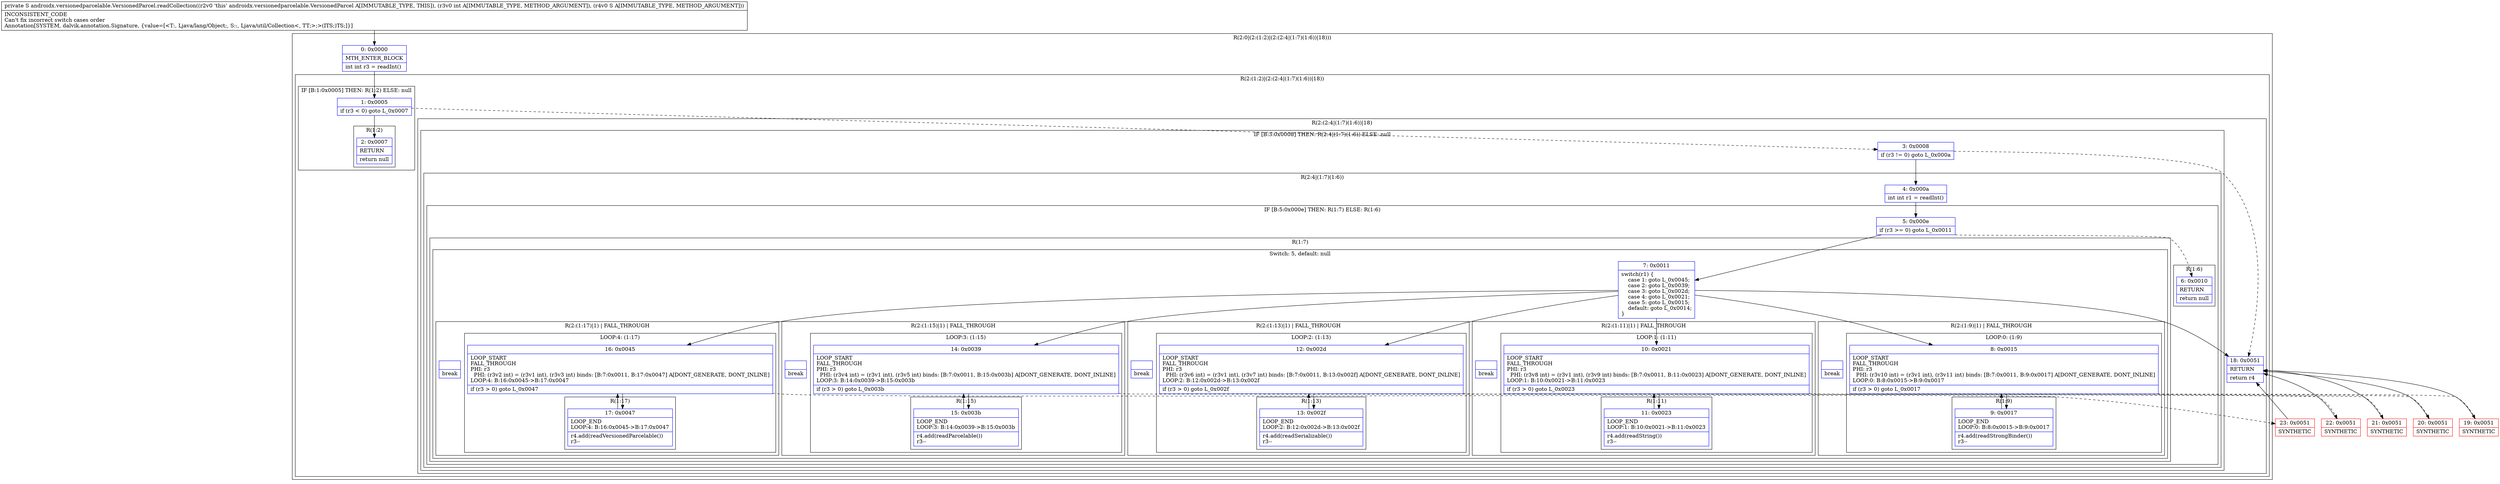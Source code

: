digraph "CFG forandroidx.versionedparcelable.VersionedParcel.readCollection(ILjava\/util\/Collection;)Ljava\/util\/Collection;" {
subgraph cluster_Region_1607873060 {
label = "R(2:0|(2:(1:2)|(2:(2:4|(1:7)(1:6))|18)))";
node [shape=record,color=blue];
Node_0 [shape=record,label="{0\:\ 0x0000|MTH_ENTER_BLOCK\l|int int r3 = readInt()\l}"];
subgraph cluster_Region_1963030633 {
label = "R(2:(1:2)|(2:(2:4|(1:7)(1:6))|18))";
node [shape=record,color=blue];
subgraph cluster_IfRegion_1423040454 {
label = "IF [B:1:0x0005] THEN: R(1:2) ELSE: null";
node [shape=record,color=blue];
Node_1 [shape=record,label="{1\:\ 0x0005|if (r3 \< 0) goto L_0x0007\l}"];
subgraph cluster_Region_59451539 {
label = "R(1:2)";
node [shape=record,color=blue];
Node_2 [shape=record,label="{2\:\ 0x0007|RETURN\l|return null\l}"];
}
}
subgraph cluster_Region_494783947 {
label = "R(2:(2:4|(1:7)(1:6))|18)";
node [shape=record,color=blue];
subgraph cluster_IfRegion_805579629 {
label = "IF [B:3:0x0008] THEN: R(2:4|(1:7)(1:6)) ELSE: null";
node [shape=record,color=blue];
Node_3 [shape=record,label="{3\:\ 0x0008|if (r3 != 0) goto L_0x000a\l}"];
subgraph cluster_Region_398312535 {
label = "R(2:4|(1:7)(1:6))";
node [shape=record,color=blue];
Node_4 [shape=record,label="{4\:\ 0x000a|int int r1 = readInt()\l}"];
subgraph cluster_IfRegion_1893788140 {
label = "IF [B:5:0x000e] THEN: R(1:7) ELSE: R(1:6)";
node [shape=record,color=blue];
Node_5 [shape=record,label="{5\:\ 0x000e|if (r3 \>= 0) goto L_0x0011\l}"];
subgraph cluster_Region_1309589713 {
label = "R(1:7)";
node [shape=record,color=blue];
subgraph cluster_SwitchRegion_1364535922 {
label = "Switch: 5, default: null";
node [shape=record,color=blue];
Node_7 [shape=record,label="{7\:\ 0x0011|switch(r1) \{\l    case 1: goto L_0x0045;\l    case 2: goto L_0x0039;\l    case 3: goto L_0x002d;\l    case 4: goto L_0x0021;\l    case 5: goto L_0x0015;\l    default: goto L_0x0014;\l\}\l}"];
subgraph cluster_Region_808598345 {
label = "R(2:(1:17)|1) | FALL_THROUGH\l";
node [shape=record,color=blue];
subgraph cluster_LoopRegion_1593939417 {
label = "LOOP:4: (1:17)";
node [shape=record,color=blue];
Node_16 [shape=record,label="{16\:\ 0x0045|LOOP_START\lFALL_THROUGH\lPHI: r3 \l  PHI: (r3v2 int) = (r3v1 int), (r3v3 int) binds: [B:7:0x0011, B:17:0x0047] A[DONT_GENERATE, DONT_INLINE]\lLOOP:4: B:16:0x0045\-\>B:17:0x0047\l|if (r3 \> 0) goto L_0x0047\l}"];
subgraph cluster_Region_1585433282 {
label = "R(1:17)";
node [shape=record,color=blue];
Node_17 [shape=record,label="{17\:\ 0x0047|LOOP_END\lLOOP:4: B:16:0x0045\-\>B:17:0x0047\l|r4.add(readVersionedParcelable())\lr3\-\-\l}"];
}
}
Node_InsnContainer_1789350508 [shape=record,label="{|break\l}"];
}
subgraph cluster_Region_424135014 {
label = "R(2:(1:15)|1) | FALL_THROUGH\l";
node [shape=record,color=blue];
subgraph cluster_LoopRegion_99896848 {
label = "LOOP:3: (1:15)";
node [shape=record,color=blue];
Node_14 [shape=record,label="{14\:\ 0x0039|LOOP_START\lFALL_THROUGH\lPHI: r3 \l  PHI: (r3v4 int) = (r3v1 int), (r3v5 int) binds: [B:7:0x0011, B:15:0x003b] A[DONT_GENERATE, DONT_INLINE]\lLOOP:3: B:14:0x0039\-\>B:15:0x003b\l|if (r3 \> 0) goto L_0x003b\l}"];
subgraph cluster_Region_456298574 {
label = "R(1:15)";
node [shape=record,color=blue];
Node_15 [shape=record,label="{15\:\ 0x003b|LOOP_END\lLOOP:3: B:14:0x0039\-\>B:15:0x003b\l|r4.add(readParcelable())\lr3\-\-\l}"];
}
}
Node_InsnContainer_561482455 [shape=record,label="{|break\l}"];
}
subgraph cluster_Region_12457411 {
label = "R(2:(1:13)|1) | FALL_THROUGH\l";
node [shape=record,color=blue];
subgraph cluster_LoopRegion_339366528 {
label = "LOOP:2: (1:13)";
node [shape=record,color=blue];
Node_12 [shape=record,label="{12\:\ 0x002d|LOOP_START\lFALL_THROUGH\lPHI: r3 \l  PHI: (r3v6 int) = (r3v1 int), (r3v7 int) binds: [B:7:0x0011, B:13:0x002f] A[DONT_GENERATE, DONT_INLINE]\lLOOP:2: B:12:0x002d\-\>B:13:0x002f\l|if (r3 \> 0) goto L_0x002f\l}"];
subgraph cluster_Region_365838334 {
label = "R(1:13)";
node [shape=record,color=blue];
Node_13 [shape=record,label="{13\:\ 0x002f|LOOP_END\lLOOP:2: B:12:0x002d\-\>B:13:0x002f\l|r4.add(readSerializable())\lr3\-\-\l}"];
}
}
Node_InsnContainer_1348080522 [shape=record,label="{|break\l}"];
}
subgraph cluster_Region_2003958814 {
label = "R(2:(1:11)|1) | FALL_THROUGH\l";
node [shape=record,color=blue];
subgraph cluster_LoopRegion_1675781730 {
label = "LOOP:1: (1:11)";
node [shape=record,color=blue];
Node_10 [shape=record,label="{10\:\ 0x0021|LOOP_START\lFALL_THROUGH\lPHI: r3 \l  PHI: (r3v8 int) = (r3v1 int), (r3v9 int) binds: [B:7:0x0011, B:11:0x0023] A[DONT_GENERATE, DONT_INLINE]\lLOOP:1: B:10:0x0021\-\>B:11:0x0023\l|if (r3 \> 0) goto L_0x0023\l}"];
subgraph cluster_Region_2078767217 {
label = "R(1:11)";
node [shape=record,color=blue];
Node_11 [shape=record,label="{11\:\ 0x0023|LOOP_END\lLOOP:1: B:10:0x0021\-\>B:11:0x0023\l|r4.add(readString())\lr3\-\-\l}"];
}
}
Node_InsnContainer_1791881493 [shape=record,label="{|break\l}"];
}
subgraph cluster_Region_439214466 {
label = "R(2:(1:9)|1) | FALL_THROUGH\l";
node [shape=record,color=blue];
subgraph cluster_LoopRegion_815696026 {
label = "LOOP:0: (1:9)";
node [shape=record,color=blue];
Node_8 [shape=record,label="{8\:\ 0x0015|LOOP_START\lFALL_THROUGH\lPHI: r3 \l  PHI: (r3v10 int) = (r3v1 int), (r3v11 int) binds: [B:7:0x0011, B:9:0x0017] A[DONT_GENERATE, DONT_INLINE]\lLOOP:0: B:8:0x0015\-\>B:9:0x0017\l|if (r3 \> 0) goto L_0x0017\l}"];
subgraph cluster_Region_1542362133 {
label = "R(1:9)";
node [shape=record,color=blue];
Node_9 [shape=record,label="{9\:\ 0x0017|LOOP_END\lLOOP:0: B:8:0x0015\-\>B:9:0x0017\l|r4.add(readStrongBinder())\lr3\-\-\l}"];
}
}
Node_InsnContainer_451639054 [shape=record,label="{|break\l}"];
}
}
}
subgraph cluster_Region_1644362049 {
label = "R(1:6)";
node [shape=record,color=blue];
Node_6 [shape=record,label="{6\:\ 0x0010|RETURN\l|return null\l}"];
}
}
}
}
Node_18 [shape=record,label="{18\:\ 0x0051|RETURN\l|return r4\l}"];
}
}
}
Node_19 [shape=record,color=red,label="{19\:\ 0x0051|SYNTHETIC\l}"];
Node_20 [shape=record,color=red,label="{20\:\ 0x0051|SYNTHETIC\l}"];
Node_21 [shape=record,color=red,label="{21\:\ 0x0051|SYNTHETIC\l}"];
Node_22 [shape=record,color=red,label="{22\:\ 0x0051|SYNTHETIC\l}"];
Node_23 [shape=record,color=red,label="{23\:\ 0x0051|SYNTHETIC\l}"];
MethodNode[shape=record,label="{private S androidx.versionedparcelable.VersionedParcel.readCollection((r2v0 'this' androidx.versionedparcelable.VersionedParcel A[IMMUTABLE_TYPE, THIS]), (r3v0 int A[IMMUTABLE_TYPE, METHOD_ARGUMENT]), (r4v0 S A[IMMUTABLE_TYPE, METHOD_ARGUMENT]))  | INCONSISTENT_CODE\lCan't fix incorrect switch cases order\lAnnotation[SYSTEM, dalvik.annotation.Signature, \{value=[\<T:, Ljava\/lang\/Object;, S::, Ljava\/util\/Collection\<, TT;\>;\>(ITS;)TS;]\}]\l}"];
MethodNode -> Node_0;
Node_0 -> Node_1;
Node_1 -> Node_2;
Node_1 -> Node_3[style=dashed];
Node_3 -> Node_4;
Node_3 -> Node_18[style=dashed];
Node_4 -> Node_5;
Node_5 -> Node_6[style=dashed];
Node_5 -> Node_7;
Node_7 -> Node_8;
Node_7 -> Node_10;
Node_7 -> Node_12;
Node_7 -> Node_14;
Node_7 -> Node_16;
Node_7 -> Node_18;
Node_16 -> Node_17;
Node_16 -> Node_23[style=dashed];
Node_17 -> Node_16;
Node_14 -> Node_15;
Node_14 -> Node_22[style=dashed];
Node_15 -> Node_14;
Node_12 -> Node_13;
Node_12 -> Node_21[style=dashed];
Node_13 -> Node_12;
Node_10 -> Node_11;
Node_10 -> Node_20[style=dashed];
Node_11 -> Node_10;
Node_8 -> Node_9;
Node_8 -> Node_19[style=dashed];
Node_9 -> Node_8;
Node_19 -> Node_18;
Node_20 -> Node_18;
Node_21 -> Node_18;
Node_22 -> Node_18;
Node_23 -> Node_18;
}

